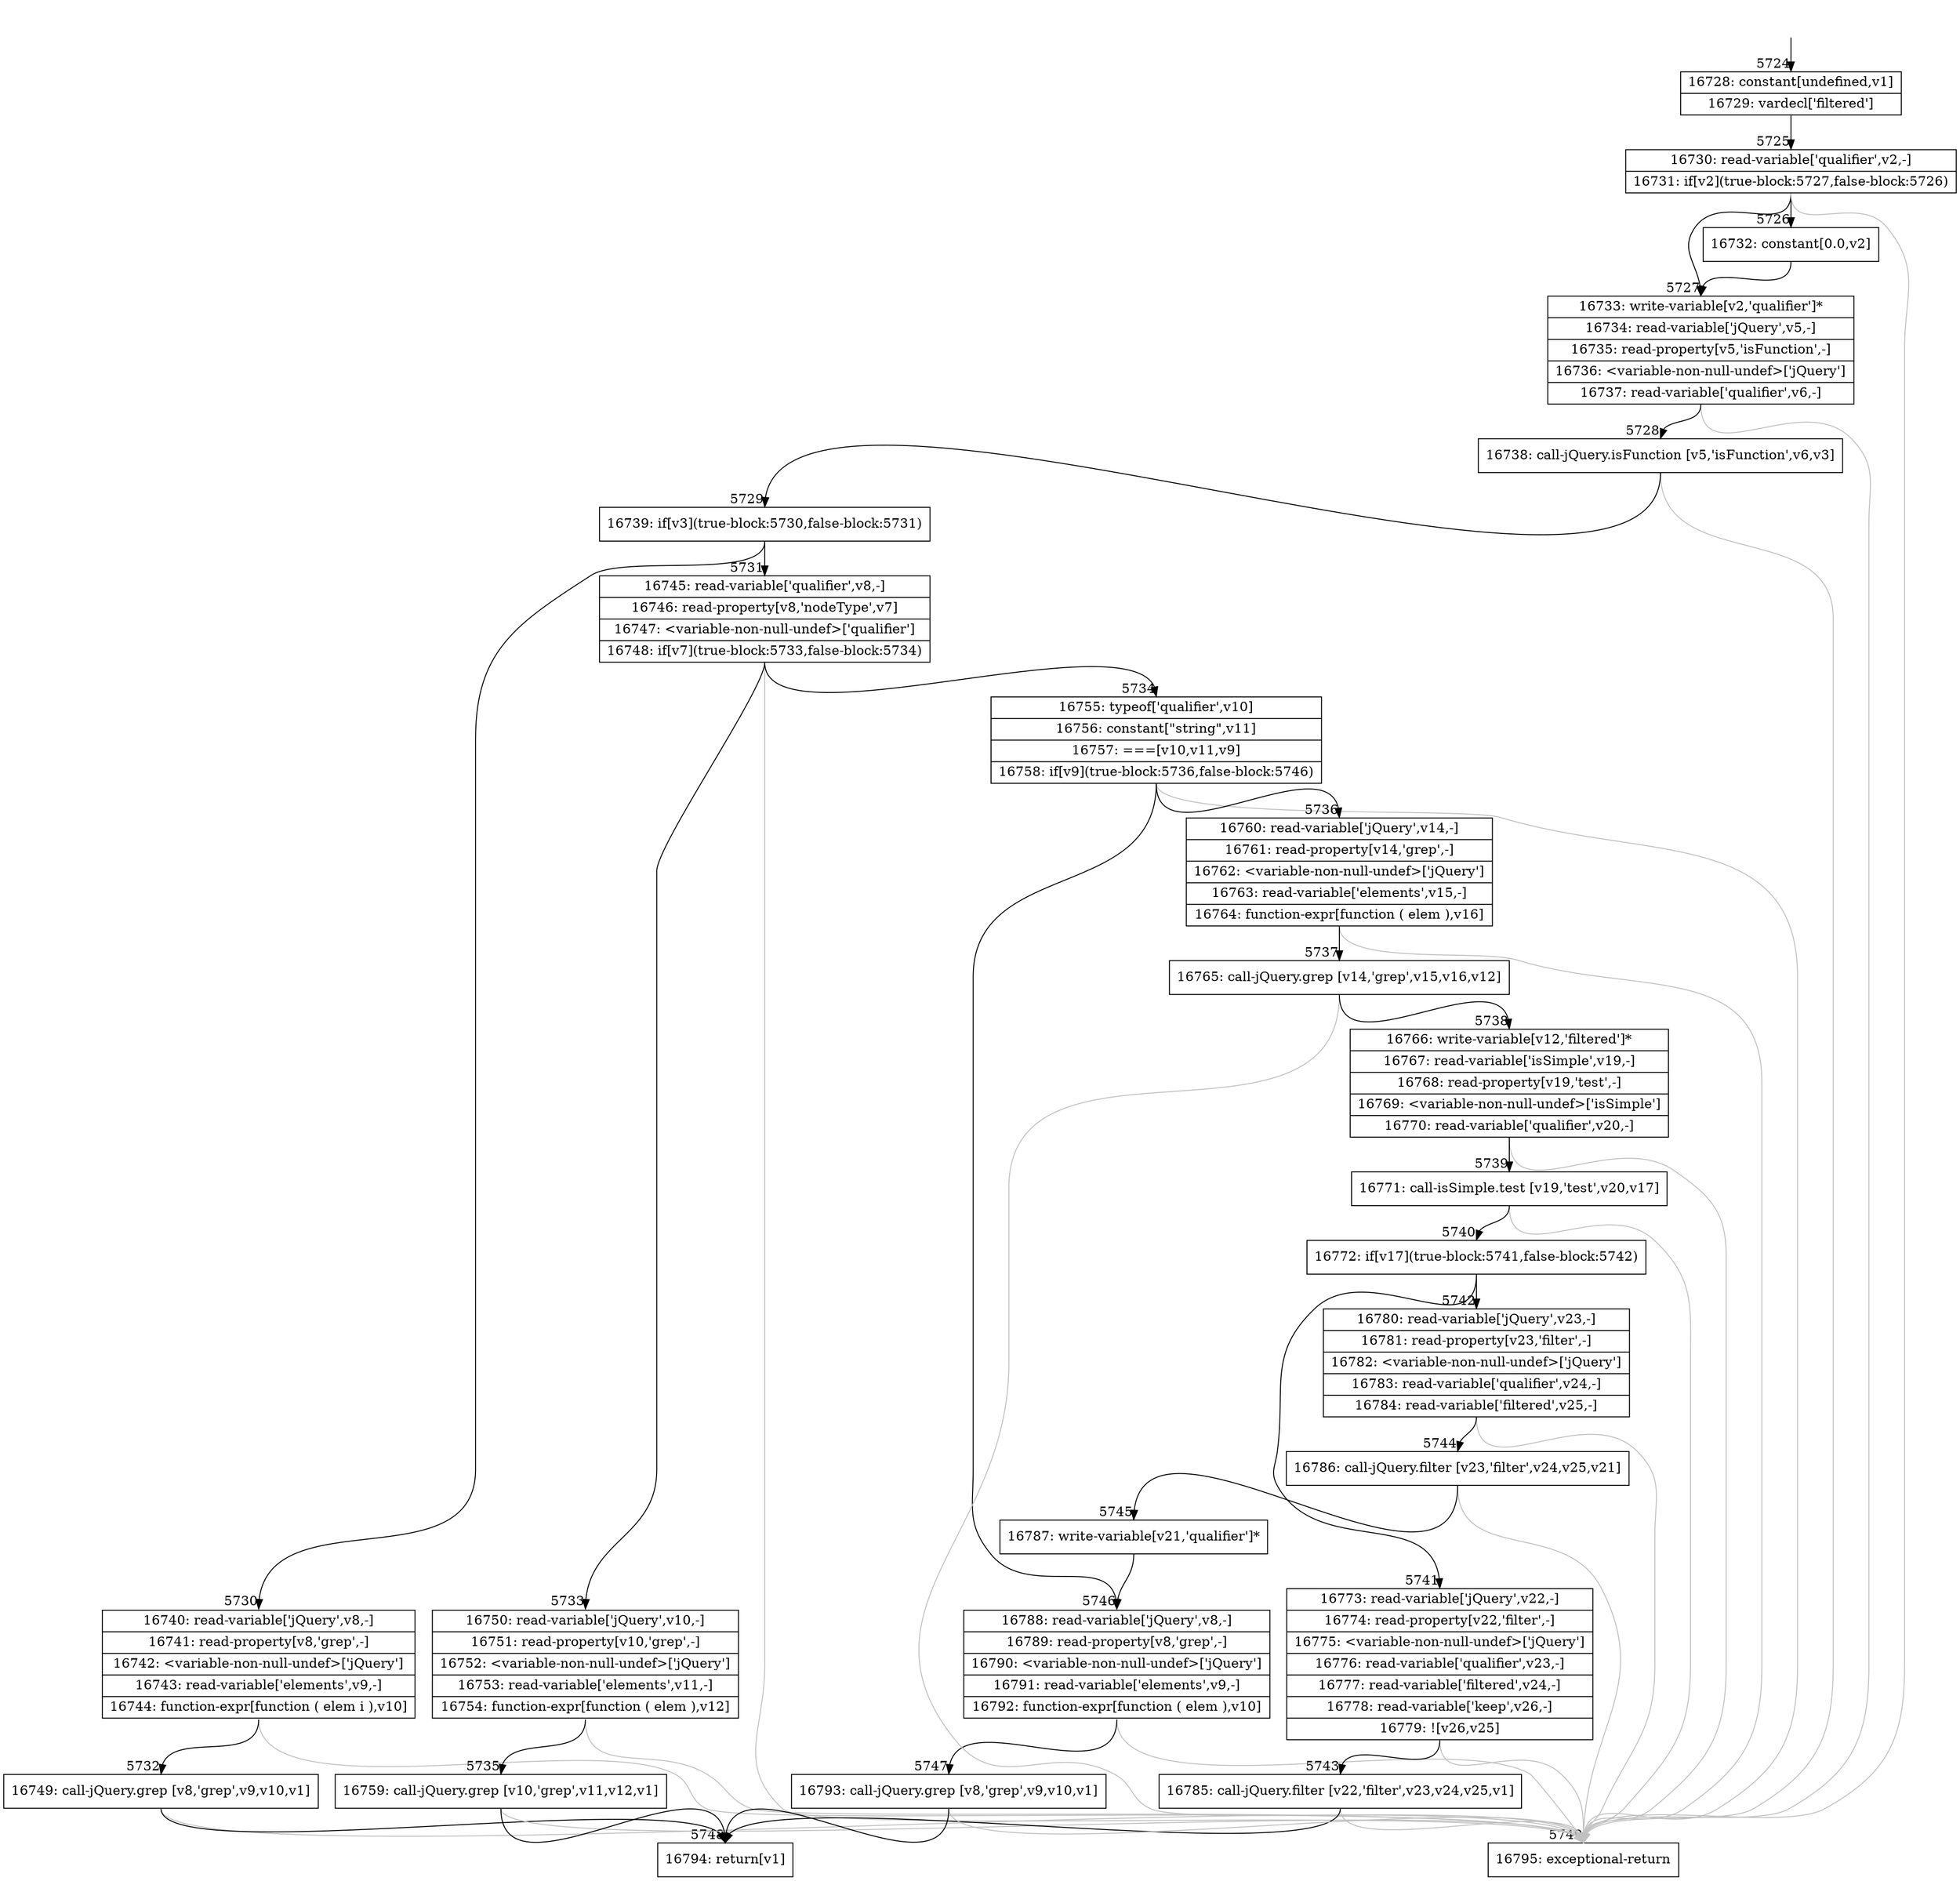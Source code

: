 digraph {
rankdir="TD"
BB_entry367[shape=none,label=""];
BB_entry367 -> BB5724 [tailport=s, headport=n, headlabel="    5724"]
BB5724 [shape=record label="{16728: constant[undefined,v1]|16729: vardecl['filtered']}" ] 
BB5724 -> BB5725 [tailport=s, headport=n, headlabel="      5725"]
BB5725 [shape=record label="{16730: read-variable['qualifier',v2,-]|16731: if[v2](true-block:5727,false-block:5726)}" ] 
BB5725 -> BB5727 [tailport=s, headport=n, headlabel="      5727"]
BB5725 -> BB5726 [tailport=s, headport=n, headlabel="      5726"]
BB5725 -> BB5749 [tailport=s, headport=n, color=gray, headlabel="      5749"]
BB5726 [shape=record label="{16732: constant[0.0,v2]}" ] 
BB5726 -> BB5727 [tailport=s, headport=n]
BB5727 [shape=record label="{16733: write-variable[v2,'qualifier']*|16734: read-variable['jQuery',v5,-]|16735: read-property[v5,'isFunction',-]|16736: \<variable-non-null-undef\>['jQuery']|16737: read-variable['qualifier',v6,-]}" ] 
BB5727 -> BB5728 [tailport=s, headport=n, headlabel="      5728"]
BB5727 -> BB5749 [tailport=s, headport=n, color=gray]
BB5728 [shape=record label="{16738: call-jQuery.isFunction [v5,'isFunction',v6,v3]}" ] 
BB5728 -> BB5729 [tailport=s, headport=n, headlabel="      5729"]
BB5728 -> BB5749 [tailport=s, headport=n, color=gray]
BB5729 [shape=record label="{16739: if[v3](true-block:5730,false-block:5731)}" ] 
BB5729 -> BB5730 [tailport=s, headport=n, headlabel="      5730"]
BB5729 -> BB5731 [tailport=s, headport=n, headlabel="      5731"]
BB5730 [shape=record label="{16740: read-variable['jQuery',v8,-]|16741: read-property[v8,'grep',-]|16742: \<variable-non-null-undef\>['jQuery']|16743: read-variable['elements',v9,-]|16744: function-expr[function ( elem i ),v10]}" ] 
BB5730 -> BB5732 [tailport=s, headport=n, headlabel="      5732"]
BB5730 -> BB5749 [tailport=s, headport=n, color=gray]
BB5731 [shape=record label="{16745: read-variable['qualifier',v8,-]|16746: read-property[v8,'nodeType',v7]|16747: \<variable-non-null-undef\>['qualifier']|16748: if[v7](true-block:5733,false-block:5734)}" ] 
BB5731 -> BB5733 [tailport=s, headport=n, headlabel="      5733"]
BB5731 -> BB5734 [tailport=s, headport=n, headlabel="      5734"]
BB5731 -> BB5749 [tailport=s, headport=n, color=gray]
BB5732 [shape=record label="{16749: call-jQuery.grep [v8,'grep',v9,v10,v1]}" ] 
BB5732 -> BB5748 [tailport=s, headport=n, headlabel="      5748"]
BB5732 -> BB5749 [tailport=s, headport=n, color=gray]
BB5733 [shape=record label="{16750: read-variable['jQuery',v10,-]|16751: read-property[v10,'grep',-]|16752: \<variable-non-null-undef\>['jQuery']|16753: read-variable['elements',v11,-]|16754: function-expr[function ( elem ),v12]}" ] 
BB5733 -> BB5735 [tailport=s, headport=n, headlabel="      5735"]
BB5733 -> BB5749 [tailport=s, headport=n, color=gray]
BB5734 [shape=record label="{16755: typeof['qualifier',v10]|16756: constant[\"string\",v11]|16757: ===[v10,v11,v9]|16758: if[v9](true-block:5736,false-block:5746)}" ] 
BB5734 -> BB5736 [tailport=s, headport=n, headlabel="      5736"]
BB5734 -> BB5746 [tailport=s, headport=n, headlabel="      5746"]
BB5734 -> BB5749 [tailport=s, headport=n, color=gray]
BB5735 [shape=record label="{16759: call-jQuery.grep [v10,'grep',v11,v12,v1]}" ] 
BB5735 -> BB5748 [tailport=s, headport=n]
BB5735 -> BB5749 [tailport=s, headport=n, color=gray]
BB5736 [shape=record label="{16760: read-variable['jQuery',v14,-]|16761: read-property[v14,'grep',-]|16762: \<variable-non-null-undef\>['jQuery']|16763: read-variable['elements',v15,-]|16764: function-expr[function ( elem ),v16]}" ] 
BB5736 -> BB5737 [tailport=s, headport=n, headlabel="      5737"]
BB5736 -> BB5749 [tailport=s, headport=n, color=gray]
BB5737 [shape=record label="{16765: call-jQuery.grep [v14,'grep',v15,v16,v12]}" ] 
BB5737 -> BB5738 [tailport=s, headport=n, headlabel="      5738"]
BB5737 -> BB5749 [tailport=s, headport=n, color=gray]
BB5738 [shape=record label="{16766: write-variable[v12,'filtered']*|16767: read-variable['isSimple',v19,-]|16768: read-property[v19,'test',-]|16769: \<variable-non-null-undef\>['isSimple']|16770: read-variable['qualifier',v20,-]}" ] 
BB5738 -> BB5739 [tailport=s, headport=n, headlabel="      5739"]
BB5738 -> BB5749 [tailport=s, headport=n, color=gray]
BB5739 [shape=record label="{16771: call-isSimple.test [v19,'test',v20,v17]}" ] 
BB5739 -> BB5740 [tailport=s, headport=n, headlabel="      5740"]
BB5739 -> BB5749 [tailport=s, headport=n, color=gray]
BB5740 [shape=record label="{16772: if[v17](true-block:5741,false-block:5742)}" ] 
BB5740 -> BB5741 [tailport=s, headport=n, headlabel="      5741"]
BB5740 -> BB5742 [tailport=s, headport=n, headlabel="      5742"]
BB5741 [shape=record label="{16773: read-variable['jQuery',v22,-]|16774: read-property[v22,'filter',-]|16775: \<variable-non-null-undef\>['jQuery']|16776: read-variable['qualifier',v23,-]|16777: read-variable['filtered',v24,-]|16778: read-variable['keep',v26,-]|16779: ![v26,v25]}" ] 
BB5741 -> BB5743 [tailport=s, headport=n, headlabel="      5743"]
BB5741 -> BB5749 [tailport=s, headport=n, color=gray]
BB5742 [shape=record label="{16780: read-variable['jQuery',v23,-]|16781: read-property[v23,'filter',-]|16782: \<variable-non-null-undef\>['jQuery']|16783: read-variable['qualifier',v24,-]|16784: read-variable['filtered',v25,-]}" ] 
BB5742 -> BB5744 [tailport=s, headport=n, headlabel="      5744"]
BB5742 -> BB5749 [tailport=s, headport=n, color=gray]
BB5743 [shape=record label="{16785: call-jQuery.filter [v22,'filter',v23,v24,v25,v1]}" ] 
BB5743 -> BB5748 [tailport=s, headport=n]
BB5743 -> BB5749 [tailport=s, headport=n, color=gray]
BB5744 [shape=record label="{16786: call-jQuery.filter [v23,'filter',v24,v25,v21]}" ] 
BB5744 -> BB5745 [tailport=s, headport=n, headlabel="      5745"]
BB5744 -> BB5749 [tailport=s, headport=n, color=gray]
BB5745 [shape=record label="{16787: write-variable[v21,'qualifier']*}" ] 
BB5745 -> BB5746 [tailport=s, headport=n]
BB5746 [shape=record label="{16788: read-variable['jQuery',v8,-]|16789: read-property[v8,'grep',-]|16790: \<variable-non-null-undef\>['jQuery']|16791: read-variable['elements',v9,-]|16792: function-expr[function ( elem ),v10]}" ] 
BB5746 -> BB5747 [tailport=s, headport=n, headlabel="      5747"]
BB5746 -> BB5749 [tailport=s, headport=n, color=gray]
BB5747 [shape=record label="{16793: call-jQuery.grep [v8,'grep',v9,v10,v1]}" ] 
BB5747 -> BB5748 [tailport=s, headport=n]
BB5747 -> BB5749 [tailport=s, headport=n, color=gray]
BB5748 [shape=record label="{16794: return[v1]}" ] 
BB5749 [shape=record label="{16795: exceptional-return}" ] 
}

